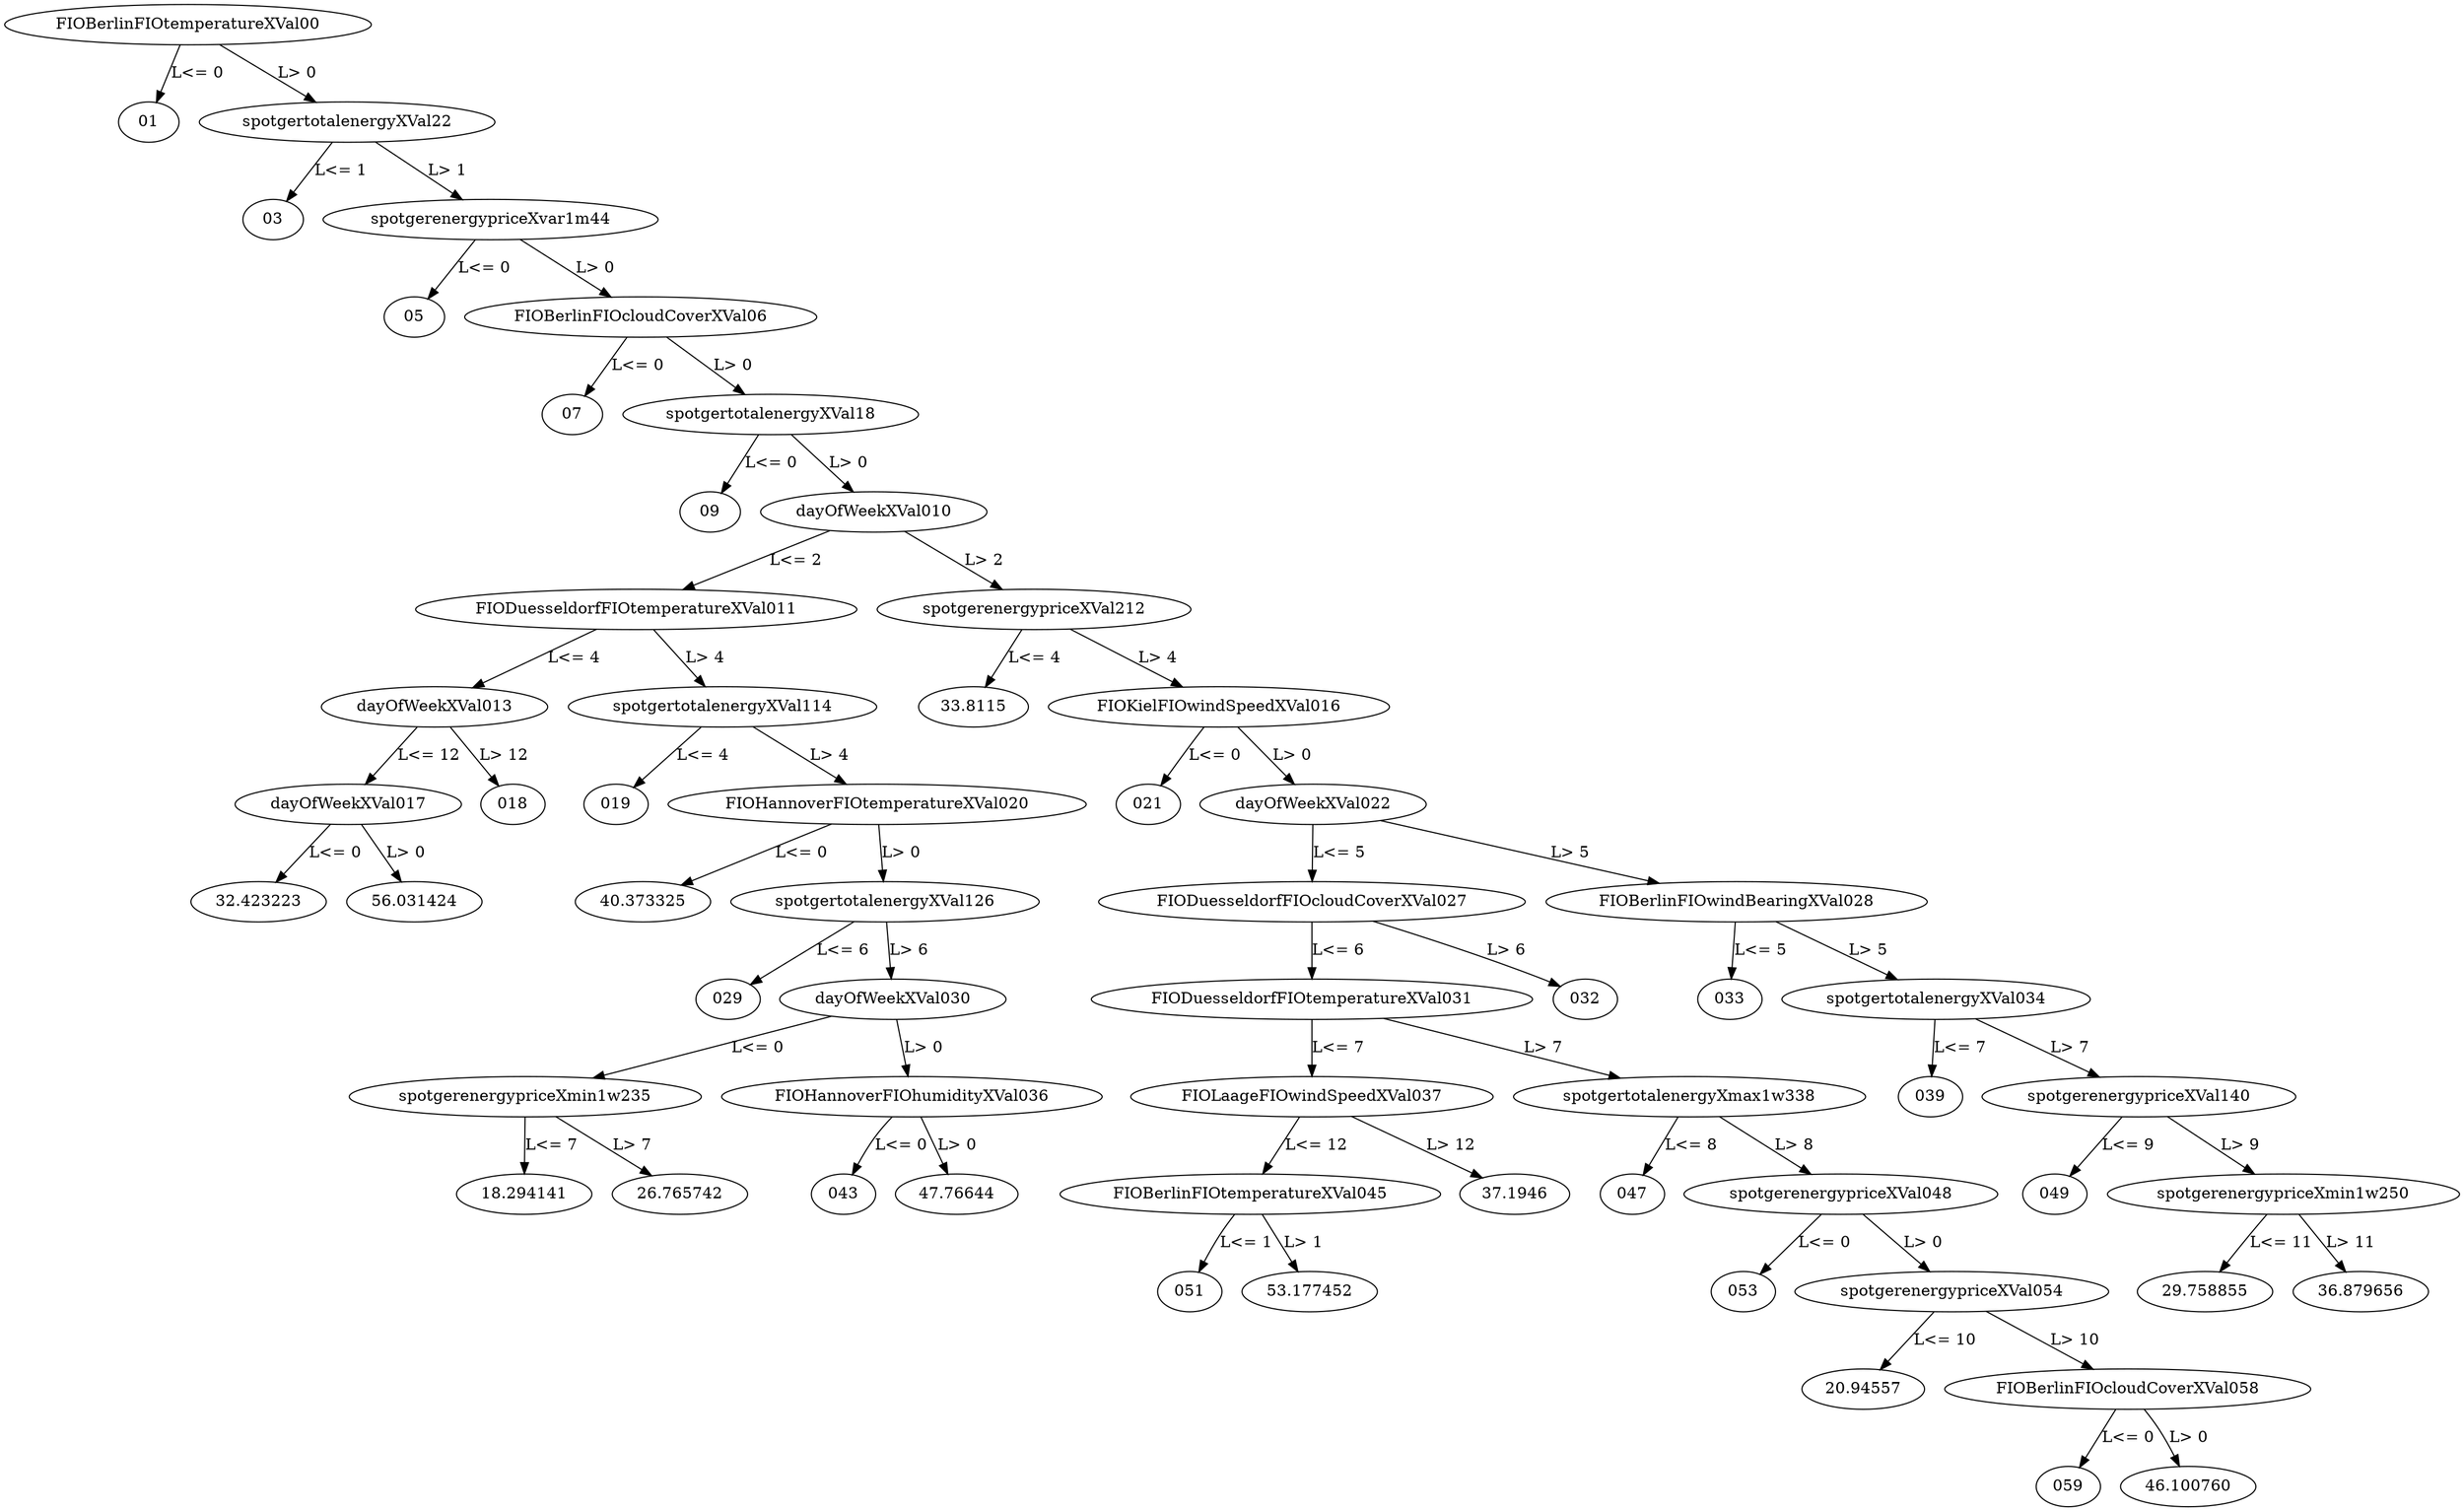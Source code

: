digraph dt_fig {
	FIOBerlinFIOtemperatureXVal00 -> "01" [label="L<= 0"];
	FIOBerlinFIOtemperatureXVal00 -> spotgertotalenergyXVal22 [label="L> 0"];
	spotgertotalenergyXVal22 -> "03" [label="L<= 1"];
	spotgertotalenergyXVal22 -> spotgerenergypriceXvar1m44 [label="L> 1"];
	spotgerenergypriceXvar1m44 -> "05" [label="L<= 0"];
	spotgerenergypriceXvar1m44 -> FIOBerlinFIOcloudCoverXVal06 [label="L> 0"];
	FIOBerlinFIOcloudCoverXVal06 -> "07" [label="L<= 0"];
	FIOBerlinFIOcloudCoverXVal06 -> spotgertotalenergyXVal18 [label="L> 0"];
	spotgertotalenergyXVal18 -> "09" [label="L<= 0"];
	spotgertotalenergyXVal18 -> dayOfWeekXVal010 [label="L> 0"];
	dayOfWeekXVal010 -> FIODuesseldorfFIOtemperatureXVal011 [label="L<= 2"];
	dayOfWeekXVal010 -> spotgerenergypriceXVal212 [label="L> 2"];
	FIODuesseldorfFIOtemperatureXVal011 -> dayOfWeekXVal013 [label="L<= 4"];
	FIODuesseldorfFIOtemperatureXVal011 -> spotgertotalenergyXVal114 [label="L> 4"];
	spotgerenergypriceXVal212 -> "33.8115" [label="L<= 4"];
	spotgerenergypriceXVal212 -> FIOKielFIOwindSpeedXVal016 [label="L> 4"];
	dayOfWeekXVal013 -> dayOfWeekXVal017 [label="L<= 12"];
	dayOfWeekXVal013 -> "018" [label="L> 12"];
	spotgertotalenergyXVal114 -> "019" [label="L<= 4"];
	spotgertotalenergyXVal114 -> FIOHannoverFIOtemperatureXVal020 [label="L> 4"];
	FIOKielFIOwindSpeedXVal016 -> "021" [label="L<= 0"];
	FIOKielFIOwindSpeedXVal016 -> dayOfWeekXVal022 [label="L> 0"];
	dayOfWeekXVal017 -> "32.423223" [label="L<= 0"];
	dayOfWeekXVal017 -> "56.031424" [label="L> 0"];
	FIOHannoverFIOtemperatureXVal020 -> "40.373325" [label="L<= 0"];
	FIOHannoverFIOtemperatureXVal020 -> spotgertotalenergyXVal126 [label="L> 0"];
	dayOfWeekXVal022 -> FIODuesseldorfFIOcloudCoverXVal027 [label="L<= 5"];
	dayOfWeekXVal022 -> FIOBerlinFIOwindBearingXVal028 [label="L> 5"];
	spotgertotalenergyXVal126 -> "029" [label="L<= 6"];
	spotgertotalenergyXVal126 -> dayOfWeekXVal030 [label="L> 6"];
	FIODuesseldorfFIOcloudCoverXVal027 -> FIODuesseldorfFIOtemperatureXVal031 [label="L<= 6"];
	FIODuesseldorfFIOcloudCoverXVal027 -> "032" [label="L> 6"];
	FIOBerlinFIOwindBearingXVal028 -> "033" [label="L<= 5"];
	FIOBerlinFIOwindBearingXVal028 -> spotgertotalenergyXVal034 [label="L> 5"];
	dayOfWeekXVal030 -> spotgerenergypriceXmin1w235 [label="L<= 0"];
	dayOfWeekXVal030 -> FIOHannoverFIOhumidityXVal036 [label="L> 0"];
	FIODuesseldorfFIOtemperatureXVal031 -> FIOLaageFIOwindSpeedXVal037 [label="L<= 7"];
	FIODuesseldorfFIOtemperatureXVal031 -> spotgertotalenergyXmax1w338 [label="L> 7"];
	spotgertotalenergyXVal034 -> "039" [label="L<= 7"];
	spotgertotalenergyXVal034 -> spotgerenergypriceXVal140 [label="L> 7"];
	spotgerenergypriceXmin1w235 -> "18.294141" [label="L<= 7"];
	spotgerenergypriceXmin1w235 -> "26.765742" [label="L> 7"];
	FIOHannoverFIOhumidityXVal036 -> "043" [label="L<= 0"];
	FIOHannoverFIOhumidityXVal036 -> "47.76644" [label="L> 0"];
	FIOLaageFIOwindSpeedXVal037 -> FIOBerlinFIOtemperatureXVal045 [label="L<= 12"];
	FIOLaageFIOwindSpeedXVal037 -> "37.1946" [label="L> 12"];
	spotgertotalenergyXmax1w338 -> "047" [label="L<= 8"];
	spotgertotalenergyXmax1w338 -> spotgerenergypriceXVal048 [label="L> 8"];
	spotgerenergypriceXVal140 -> "049" [label="L<= 9"];
	spotgerenergypriceXVal140 -> spotgerenergypriceXmin1w250 [label="L> 9"];
	FIOBerlinFIOtemperatureXVal045 -> "051" [label="L<= 1"];
	FIOBerlinFIOtemperatureXVal045 -> "53.177452" [label="L> 1"];
	spotgerenergypriceXVal048 -> "053" [label="L<= 0"];
	spotgerenergypriceXVal048 -> spotgerenergypriceXVal054 [label="L> 0"];
	spotgerenergypriceXmin1w250 -> "29.758855" [label="L<= 11"];
	spotgerenergypriceXmin1w250 -> "36.879656" [label="L> 11"];
	spotgerenergypriceXVal054 -> "20.94557" [label="L<= 10"];
	spotgerenergypriceXVal054 -> FIOBerlinFIOcloudCoverXVal058 [label="L> 10"];
	FIOBerlinFIOcloudCoverXVal058 -> "059" [label="L<= 0"];
	FIOBerlinFIOcloudCoverXVal058 -> "46.100760" [label="L> 0"];
}

